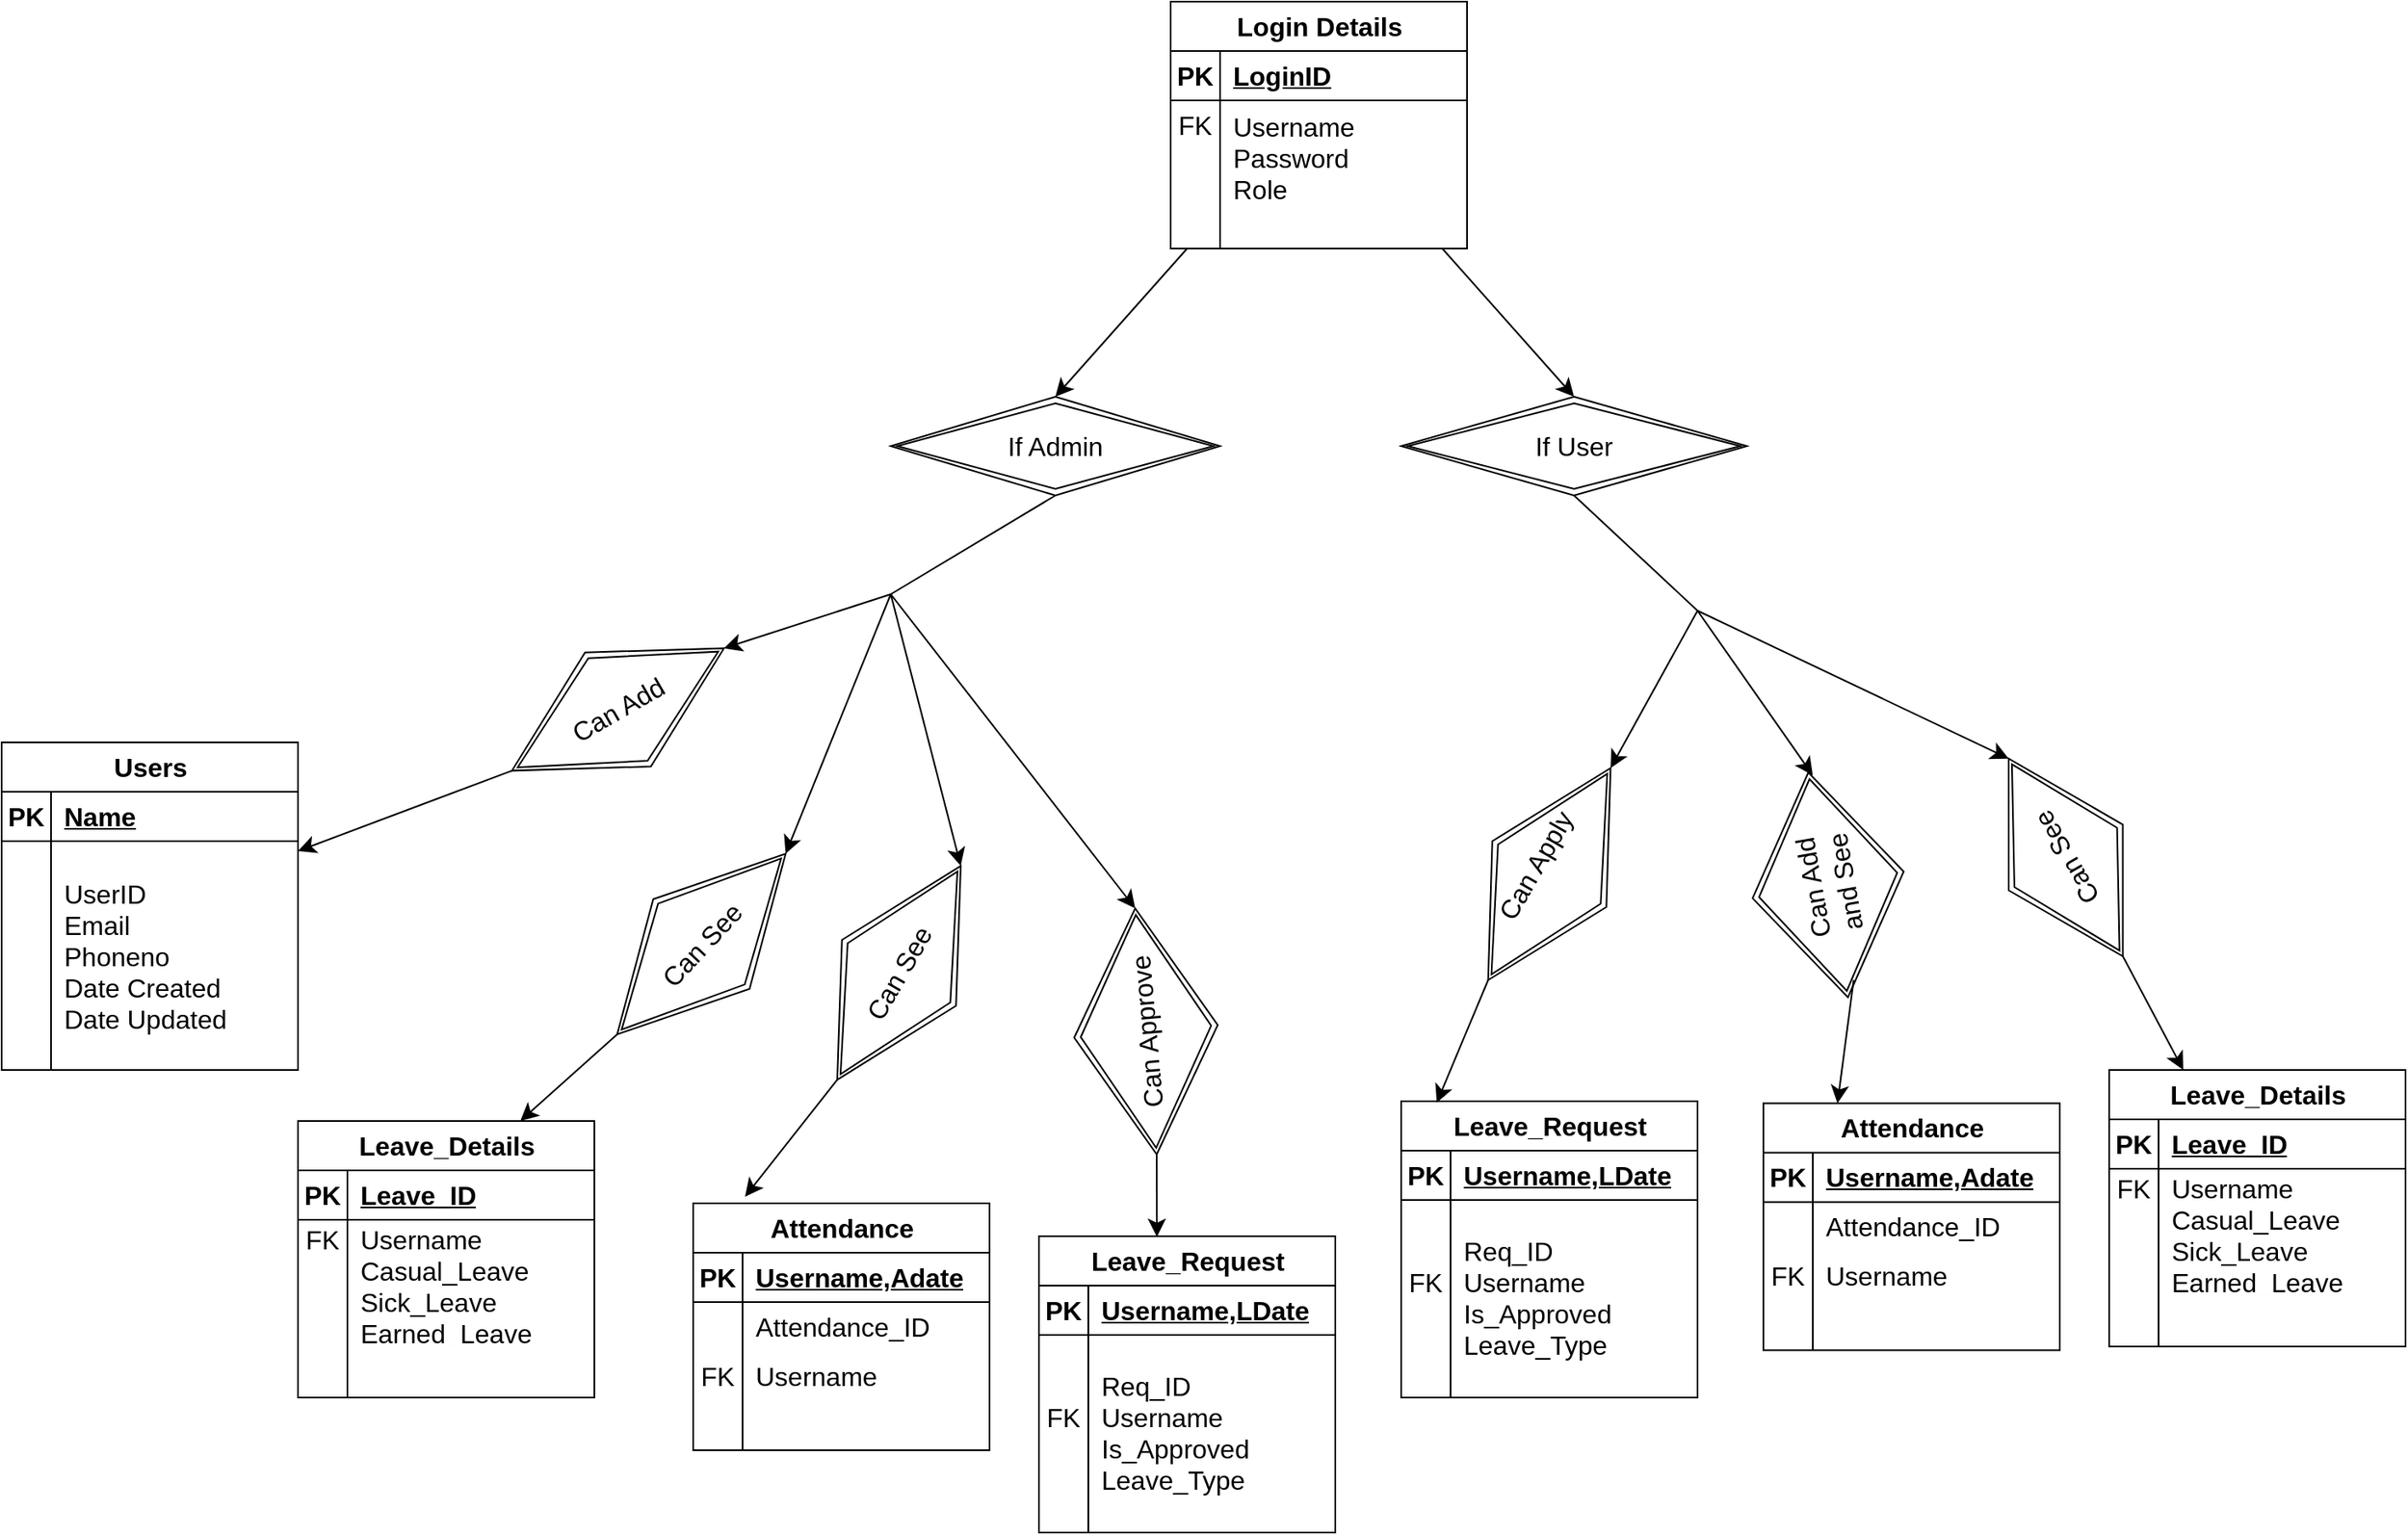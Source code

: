 <mxfile version="21.5.2" type="github">
  <diagram id="R2lEEEUBdFMjLlhIrx00" name="Page-1">
    <mxGraphModel dx="2778" dy="888" grid="1" gridSize="10" guides="1" tooltips="1" connect="1" arrows="1" fold="1" page="1" pageScale="1" pageWidth="850" pageHeight="1100" math="0" shadow="0" extFonts="Permanent Marker^https://fonts.googleapis.com/css?family=Permanent+Marker">
      <root>
        <mxCell id="0" />
        <mxCell id="1" parent="0" />
        <mxCell id="YliIZxJIb5oPG0erDRnV-9" value="Leave_Details" style="shape=table;startSize=30;container=1;collapsible=1;childLayout=tableLayout;fixedRows=1;rowLines=0;fontStyle=1;align=center;resizeLast=1;html=1;fontSize=16;" parent="1" vertex="1">
          <mxGeometry x="-630" y="760" width="180" height="168" as="geometry" />
        </mxCell>
        <mxCell id="YliIZxJIb5oPG0erDRnV-10" value="" style="shape=tableRow;horizontal=0;startSize=0;swimlaneHead=0;swimlaneBody=0;fillColor=none;collapsible=0;dropTarget=0;points=[[0,0.5],[1,0.5]];portConstraint=eastwest;top=0;left=0;right=0;bottom=1;fontSize=16;" parent="YliIZxJIb5oPG0erDRnV-9" vertex="1">
          <mxGeometry y="30" width="180" height="30" as="geometry" />
        </mxCell>
        <mxCell id="YliIZxJIb5oPG0erDRnV-11" value="PK" style="shape=partialRectangle;connectable=0;fillColor=none;top=0;left=0;bottom=0;right=0;fontStyle=1;overflow=hidden;whiteSpace=wrap;html=1;fontSize=16;" parent="YliIZxJIb5oPG0erDRnV-10" vertex="1">
          <mxGeometry width="30" height="30" as="geometry">
            <mxRectangle width="30" height="30" as="alternateBounds" />
          </mxGeometry>
        </mxCell>
        <mxCell id="YliIZxJIb5oPG0erDRnV-12" value="Leave_ID" style="shape=partialRectangle;connectable=0;fillColor=none;top=0;left=0;bottom=0;right=0;align=left;spacingLeft=6;fontStyle=5;overflow=hidden;whiteSpace=wrap;html=1;fontSize=16;" parent="YliIZxJIb5oPG0erDRnV-10" vertex="1">
          <mxGeometry x="30" width="150" height="30" as="geometry">
            <mxRectangle width="150" height="30" as="alternateBounds" />
          </mxGeometry>
        </mxCell>
        <mxCell id="YliIZxJIb5oPG0erDRnV-16" value="" style="shape=tableRow;horizontal=0;startSize=0;swimlaneHead=0;swimlaneBody=0;fillColor=none;collapsible=0;dropTarget=0;points=[[0,0.5],[1,0.5]];portConstraint=eastwest;top=0;left=0;right=0;bottom=0;fontSize=16;" parent="YliIZxJIb5oPG0erDRnV-9" vertex="1">
          <mxGeometry y="60" width="180" height="78" as="geometry" />
        </mxCell>
        <mxCell id="YliIZxJIb5oPG0erDRnV-17" value="FK&lt;br&gt;&lt;br&gt;&lt;br&gt;&lt;br&gt;" style="shape=partialRectangle;connectable=0;fillColor=none;top=0;left=0;bottom=0;right=0;editable=1;overflow=hidden;whiteSpace=wrap;html=1;fontSize=16;" parent="YliIZxJIb5oPG0erDRnV-16" vertex="1">
          <mxGeometry width="30" height="78" as="geometry">
            <mxRectangle width="30" height="78" as="alternateBounds" />
          </mxGeometry>
        </mxCell>
        <mxCell id="YliIZxJIb5oPG0erDRnV-18" value="Username&lt;br&gt;Casual_Leave&lt;br&gt;Sick_Leave&lt;br&gt;Earned_Leave&lt;br&gt;" style="shape=partialRectangle;connectable=0;fillColor=none;top=0;left=0;bottom=0;right=0;align=left;spacingLeft=6;overflow=hidden;whiteSpace=wrap;html=1;fontSize=16;" parent="YliIZxJIb5oPG0erDRnV-16" vertex="1">
          <mxGeometry x="30" width="150" height="78" as="geometry">
            <mxRectangle width="150" height="78" as="alternateBounds" />
          </mxGeometry>
        </mxCell>
        <mxCell id="YliIZxJIb5oPG0erDRnV-19" value="" style="shape=tableRow;horizontal=0;startSize=0;swimlaneHead=0;swimlaneBody=0;fillColor=none;collapsible=0;dropTarget=0;points=[[0,0.5],[1,0.5]];portConstraint=eastwest;top=0;left=0;right=0;bottom=0;fontSize=16;" parent="YliIZxJIb5oPG0erDRnV-9" vertex="1">
          <mxGeometry y="138" width="180" height="30" as="geometry" />
        </mxCell>
        <mxCell id="YliIZxJIb5oPG0erDRnV-20" value="" style="shape=partialRectangle;connectable=0;fillColor=none;top=0;left=0;bottom=0;right=0;editable=1;overflow=hidden;whiteSpace=wrap;html=1;fontSize=16;" parent="YliIZxJIb5oPG0erDRnV-19" vertex="1">
          <mxGeometry width="30" height="30" as="geometry">
            <mxRectangle width="30" height="30" as="alternateBounds" />
          </mxGeometry>
        </mxCell>
        <mxCell id="YliIZxJIb5oPG0erDRnV-21" value="" style="shape=partialRectangle;connectable=0;fillColor=none;top=0;left=0;bottom=0;right=0;align=left;spacingLeft=6;overflow=hidden;whiteSpace=wrap;html=1;fontSize=16;" parent="YliIZxJIb5oPG0erDRnV-19" vertex="1">
          <mxGeometry x="30" width="150" height="30" as="geometry">
            <mxRectangle width="150" height="30" as="alternateBounds" />
          </mxGeometry>
        </mxCell>
        <mxCell id="YliIZxJIb5oPG0erDRnV-22" value="Login Details" style="shape=table;startSize=30;container=1;collapsible=1;childLayout=tableLayout;fixedRows=1;rowLines=0;fontStyle=1;align=center;resizeLast=1;html=1;fontSize=16;" parent="1" vertex="1">
          <mxGeometry x="-100" y="80" width="180" height="150" as="geometry" />
        </mxCell>
        <mxCell id="YliIZxJIb5oPG0erDRnV-23" value="" style="shape=tableRow;horizontal=0;startSize=0;swimlaneHead=0;swimlaneBody=0;fillColor=none;collapsible=0;dropTarget=0;points=[[0,0.5],[1,0.5]];portConstraint=eastwest;top=0;left=0;right=0;bottom=1;fontSize=16;" parent="YliIZxJIb5oPG0erDRnV-22" vertex="1">
          <mxGeometry y="30" width="180" height="30" as="geometry" />
        </mxCell>
        <mxCell id="YliIZxJIb5oPG0erDRnV-24" value="PK" style="shape=partialRectangle;connectable=0;fillColor=none;top=0;left=0;bottom=0;right=0;fontStyle=1;overflow=hidden;whiteSpace=wrap;html=1;fontSize=16;" parent="YliIZxJIb5oPG0erDRnV-23" vertex="1">
          <mxGeometry width="30" height="30" as="geometry">
            <mxRectangle width="30" height="30" as="alternateBounds" />
          </mxGeometry>
        </mxCell>
        <mxCell id="YliIZxJIb5oPG0erDRnV-25" value="LoginID" style="shape=partialRectangle;connectable=0;fillColor=none;top=0;left=0;bottom=0;right=0;align=left;spacingLeft=6;fontStyle=5;overflow=hidden;whiteSpace=wrap;html=1;fontSize=16;" parent="YliIZxJIb5oPG0erDRnV-23" vertex="1">
          <mxGeometry x="30" width="150" height="30" as="geometry">
            <mxRectangle width="150" height="30" as="alternateBounds" />
          </mxGeometry>
        </mxCell>
        <mxCell id="YliIZxJIb5oPG0erDRnV-26" value="" style="shape=tableRow;horizontal=0;startSize=0;swimlaneHead=0;swimlaneBody=0;fillColor=none;collapsible=0;dropTarget=0;points=[[0,0.5],[1,0.5]];portConstraint=eastwest;top=0;left=0;right=0;bottom=0;fontSize=16;" parent="YliIZxJIb5oPG0erDRnV-22" vertex="1">
          <mxGeometry y="60" width="180" height="30" as="geometry" />
        </mxCell>
        <mxCell id="YliIZxJIb5oPG0erDRnV-27" value="FK" style="shape=partialRectangle;connectable=0;fillColor=none;top=0;left=0;bottom=0;right=0;editable=1;overflow=hidden;whiteSpace=wrap;html=1;fontSize=16;" parent="YliIZxJIb5oPG0erDRnV-26" vertex="1">
          <mxGeometry width="30" height="30" as="geometry">
            <mxRectangle width="30" height="30" as="alternateBounds" />
          </mxGeometry>
        </mxCell>
        <mxCell id="YliIZxJIb5oPG0erDRnV-28" value="" style="shape=partialRectangle;connectable=0;fillColor=none;top=0;left=0;bottom=0;right=0;align=left;spacingLeft=6;overflow=hidden;whiteSpace=wrap;html=1;fontSize=16;" parent="YliIZxJIb5oPG0erDRnV-26" vertex="1">
          <mxGeometry x="30" width="150" height="30" as="geometry">
            <mxRectangle width="150" height="30" as="alternateBounds" />
          </mxGeometry>
        </mxCell>
        <mxCell id="YliIZxJIb5oPG0erDRnV-29" value="" style="shape=tableRow;horizontal=0;startSize=0;swimlaneHead=0;swimlaneBody=0;fillColor=none;collapsible=0;dropTarget=0;points=[[0,0.5],[1,0.5]];portConstraint=eastwest;top=0;left=0;right=0;bottom=0;fontSize=16;" parent="YliIZxJIb5oPG0erDRnV-22" vertex="1">
          <mxGeometry y="90" width="180" height="30" as="geometry" />
        </mxCell>
        <mxCell id="YliIZxJIb5oPG0erDRnV-30" value="" style="shape=partialRectangle;connectable=0;fillColor=none;top=0;left=0;bottom=0;right=0;editable=1;overflow=hidden;whiteSpace=wrap;html=1;fontSize=16;" parent="YliIZxJIb5oPG0erDRnV-29" vertex="1">
          <mxGeometry width="30" height="30" as="geometry">
            <mxRectangle width="30" height="30" as="alternateBounds" />
          </mxGeometry>
        </mxCell>
        <mxCell id="YliIZxJIb5oPG0erDRnV-31" value="" style="shape=partialRectangle;connectable=0;fillColor=none;top=0;left=0;bottom=0;right=0;align=left;spacingLeft=6;overflow=hidden;whiteSpace=wrap;html=1;fontSize=16;" parent="YliIZxJIb5oPG0erDRnV-29" vertex="1">
          <mxGeometry x="30" width="150" height="30" as="geometry">
            <mxRectangle width="150" height="30" as="alternateBounds" />
          </mxGeometry>
        </mxCell>
        <mxCell id="YliIZxJIb5oPG0erDRnV-32" value="" style="shape=tableRow;horizontal=0;startSize=0;swimlaneHead=0;swimlaneBody=0;fillColor=none;collapsible=0;dropTarget=0;points=[[0,0.5],[1,0.5]];portConstraint=eastwest;top=0;left=0;right=0;bottom=0;fontSize=16;" parent="YliIZxJIb5oPG0erDRnV-22" vertex="1">
          <mxGeometry y="120" width="180" height="30" as="geometry" />
        </mxCell>
        <mxCell id="YliIZxJIb5oPG0erDRnV-33" value="" style="shape=partialRectangle;connectable=0;fillColor=none;top=0;left=0;bottom=0;right=0;editable=1;overflow=hidden;whiteSpace=wrap;html=1;fontSize=16;" parent="YliIZxJIb5oPG0erDRnV-32" vertex="1">
          <mxGeometry width="30" height="30" as="geometry">
            <mxRectangle width="30" height="30" as="alternateBounds" />
          </mxGeometry>
        </mxCell>
        <mxCell id="YliIZxJIb5oPG0erDRnV-34" value="" style="shape=partialRectangle;connectable=0;fillColor=none;top=0;left=0;bottom=0;right=0;align=left;spacingLeft=6;overflow=hidden;whiteSpace=wrap;html=1;fontSize=16;" parent="YliIZxJIb5oPG0erDRnV-32" vertex="1">
          <mxGeometry x="30" width="150" height="30" as="geometry">
            <mxRectangle width="150" height="30" as="alternateBounds" />
          </mxGeometry>
        </mxCell>
        <mxCell id="YliIZxJIb5oPG0erDRnV-44" value="Username&lt;br&gt;Password&lt;br&gt;Role" style="shape=partialRectangle;connectable=0;fillColor=none;top=0;left=0;bottom=0;right=0;align=left;spacingLeft=6;overflow=hidden;whiteSpace=wrap;html=1;fontSize=16;" parent="1" vertex="1">
          <mxGeometry x="-70" y="120" width="150" height="110" as="geometry">
            <mxRectangle width="150" height="30" as="alternateBounds" />
          </mxGeometry>
        </mxCell>
        <mxCell id="YliIZxJIb5oPG0erDRnV-47" value="Attendance" style="shape=table;startSize=30;container=1;collapsible=1;childLayout=tableLayout;fixedRows=1;rowLines=0;fontStyle=1;align=center;resizeLast=1;html=1;fontSize=16;" parent="1" vertex="1">
          <mxGeometry x="260" y="749.3" width="180" height="150" as="geometry" />
        </mxCell>
        <mxCell id="YliIZxJIb5oPG0erDRnV-48" value="" style="shape=tableRow;horizontal=0;startSize=0;swimlaneHead=0;swimlaneBody=0;fillColor=none;collapsible=0;dropTarget=0;points=[[0,0.5],[1,0.5]];portConstraint=eastwest;top=0;left=0;right=0;bottom=1;fontSize=16;" parent="YliIZxJIb5oPG0erDRnV-47" vertex="1">
          <mxGeometry y="30" width="180" height="30" as="geometry" />
        </mxCell>
        <mxCell id="YliIZxJIb5oPG0erDRnV-49" value="PK" style="shape=partialRectangle;connectable=0;fillColor=none;top=0;left=0;bottom=0;right=0;fontStyle=1;overflow=hidden;whiteSpace=wrap;html=1;fontSize=16;" parent="YliIZxJIb5oPG0erDRnV-48" vertex="1">
          <mxGeometry width="30" height="30" as="geometry">
            <mxRectangle width="30" height="30" as="alternateBounds" />
          </mxGeometry>
        </mxCell>
        <mxCell id="YliIZxJIb5oPG0erDRnV-50" value="Username,Adate" style="shape=partialRectangle;connectable=0;fillColor=none;top=0;left=0;bottom=0;right=0;align=left;spacingLeft=6;fontStyle=5;overflow=hidden;whiteSpace=wrap;html=1;fontSize=16;" parent="YliIZxJIb5oPG0erDRnV-48" vertex="1">
          <mxGeometry x="30" width="150" height="30" as="geometry">
            <mxRectangle width="150" height="30" as="alternateBounds" />
          </mxGeometry>
        </mxCell>
        <mxCell id="YliIZxJIb5oPG0erDRnV-51" value="" style="shape=tableRow;horizontal=0;startSize=0;swimlaneHead=0;swimlaneBody=0;fillColor=none;collapsible=0;dropTarget=0;points=[[0,0.5],[1,0.5]];portConstraint=eastwest;top=0;left=0;right=0;bottom=0;fontSize=16;" parent="YliIZxJIb5oPG0erDRnV-47" vertex="1">
          <mxGeometry y="60" width="180" height="30" as="geometry" />
        </mxCell>
        <mxCell id="YliIZxJIb5oPG0erDRnV-52" value="" style="shape=partialRectangle;connectable=0;fillColor=none;top=0;left=0;bottom=0;right=0;editable=1;overflow=hidden;whiteSpace=wrap;html=1;fontSize=16;" parent="YliIZxJIb5oPG0erDRnV-51" vertex="1">
          <mxGeometry width="30" height="30" as="geometry">
            <mxRectangle width="30" height="30" as="alternateBounds" />
          </mxGeometry>
        </mxCell>
        <mxCell id="YliIZxJIb5oPG0erDRnV-53" value="Attendance_ID&lt;br&gt;" style="shape=partialRectangle;connectable=0;fillColor=none;top=0;left=0;bottom=0;right=0;align=left;spacingLeft=6;overflow=hidden;whiteSpace=wrap;html=1;fontSize=16;" parent="YliIZxJIb5oPG0erDRnV-51" vertex="1">
          <mxGeometry x="30" width="150" height="30" as="geometry">
            <mxRectangle width="150" height="30" as="alternateBounds" />
          </mxGeometry>
        </mxCell>
        <mxCell id="YliIZxJIb5oPG0erDRnV-54" value="" style="shape=tableRow;horizontal=0;startSize=0;swimlaneHead=0;swimlaneBody=0;fillColor=none;collapsible=0;dropTarget=0;points=[[0,0.5],[1,0.5]];portConstraint=eastwest;top=0;left=0;right=0;bottom=0;fontSize=16;" parent="YliIZxJIb5oPG0erDRnV-47" vertex="1">
          <mxGeometry y="90" width="180" height="30" as="geometry" />
        </mxCell>
        <mxCell id="YliIZxJIb5oPG0erDRnV-55" value="FK" style="shape=partialRectangle;connectable=0;fillColor=none;top=0;left=0;bottom=0;right=0;editable=1;overflow=hidden;whiteSpace=wrap;html=1;fontSize=16;" parent="YliIZxJIb5oPG0erDRnV-54" vertex="1">
          <mxGeometry width="30" height="30" as="geometry">
            <mxRectangle width="30" height="30" as="alternateBounds" />
          </mxGeometry>
        </mxCell>
        <mxCell id="YliIZxJIb5oPG0erDRnV-56" value="Username" style="shape=partialRectangle;connectable=0;fillColor=none;top=0;left=0;bottom=0;right=0;align=left;spacingLeft=6;overflow=hidden;whiteSpace=wrap;html=1;fontSize=16;" parent="YliIZxJIb5oPG0erDRnV-54" vertex="1">
          <mxGeometry x="30" width="150" height="30" as="geometry">
            <mxRectangle width="150" height="30" as="alternateBounds" />
          </mxGeometry>
        </mxCell>
        <mxCell id="YliIZxJIb5oPG0erDRnV-57" value="" style="shape=tableRow;horizontal=0;startSize=0;swimlaneHead=0;swimlaneBody=0;fillColor=none;collapsible=0;dropTarget=0;points=[[0,0.5],[1,0.5]];portConstraint=eastwest;top=0;left=0;right=0;bottom=0;fontSize=16;" parent="YliIZxJIb5oPG0erDRnV-47" vertex="1">
          <mxGeometry y="120" width="180" height="30" as="geometry" />
        </mxCell>
        <mxCell id="YliIZxJIb5oPG0erDRnV-58" value="" style="shape=partialRectangle;connectable=0;fillColor=none;top=0;left=0;bottom=0;right=0;editable=1;overflow=hidden;whiteSpace=wrap;html=1;fontSize=16;" parent="YliIZxJIb5oPG0erDRnV-57" vertex="1">
          <mxGeometry width="30" height="30" as="geometry">
            <mxRectangle width="30" height="30" as="alternateBounds" />
          </mxGeometry>
        </mxCell>
        <mxCell id="YliIZxJIb5oPG0erDRnV-59" value="" style="shape=partialRectangle;connectable=0;fillColor=none;top=0;left=0;bottom=0;right=0;align=left;spacingLeft=6;overflow=hidden;whiteSpace=wrap;html=1;fontSize=16;" parent="YliIZxJIb5oPG0erDRnV-57" vertex="1">
          <mxGeometry x="30" width="150" height="30" as="geometry">
            <mxRectangle width="150" height="30" as="alternateBounds" />
          </mxGeometry>
        </mxCell>
        <mxCell id="ZD9JLy_YVw0MjDipp7hl-1" value="Users" style="shape=table;startSize=30;container=1;collapsible=1;childLayout=tableLayout;fixedRows=1;rowLines=0;fontStyle=1;align=center;resizeLast=1;html=1;fontSize=16;" parent="1" vertex="1">
          <mxGeometry x="-810" y="530" width="180" height="199" as="geometry" />
        </mxCell>
        <mxCell id="ZD9JLy_YVw0MjDipp7hl-2" value="" style="shape=tableRow;horizontal=0;startSize=0;swimlaneHead=0;swimlaneBody=0;fillColor=none;collapsible=0;dropTarget=0;points=[[0,0.5],[1,0.5]];portConstraint=eastwest;top=0;left=0;right=0;bottom=1;fontSize=16;" parent="ZD9JLy_YVw0MjDipp7hl-1" vertex="1">
          <mxGeometry y="30" width="180" height="30" as="geometry" />
        </mxCell>
        <mxCell id="ZD9JLy_YVw0MjDipp7hl-3" value="PK" style="shape=partialRectangle;connectable=0;fillColor=none;top=0;left=0;bottom=0;right=0;fontStyle=1;overflow=hidden;whiteSpace=wrap;html=1;fontSize=16;" parent="ZD9JLy_YVw0MjDipp7hl-2" vertex="1">
          <mxGeometry width="30" height="30" as="geometry">
            <mxRectangle width="30" height="30" as="alternateBounds" />
          </mxGeometry>
        </mxCell>
        <mxCell id="ZD9JLy_YVw0MjDipp7hl-4" value="Name" style="shape=partialRectangle;connectable=0;fillColor=none;top=0;left=0;bottom=0;right=0;align=left;spacingLeft=6;fontStyle=5;overflow=hidden;whiteSpace=wrap;html=1;fontSize=16;" parent="ZD9JLy_YVw0MjDipp7hl-2" vertex="1">
          <mxGeometry x="30" width="150" height="30" as="geometry">
            <mxRectangle width="150" height="30" as="alternateBounds" />
          </mxGeometry>
        </mxCell>
        <mxCell id="ZD9JLy_YVw0MjDipp7hl-8" value="" style="shape=tableRow;horizontal=0;startSize=0;swimlaneHead=0;swimlaneBody=0;fillColor=none;collapsible=0;dropTarget=0;points=[[0,0.5],[1,0.5]];portConstraint=eastwest;top=0;left=0;right=0;bottom=0;fontSize=16;" parent="ZD9JLy_YVw0MjDipp7hl-1" vertex="1">
          <mxGeometry y="60" width="180" height="139" as="geometry" />
        </mxCell>
        <mxCell id="ZD9JLy_YVw0MjDipp7hl-9" value="" style="shape=partialRectangle;connectable=0;fillColor=none;top=0;left=0;bottom=0;right=0;editable=1;overflow=hidden;whiteSpace=wrap;html=1;fontSize=16;" parent="ZD9JLy_YVw0MjDipp7hl-8" vertex="1">
          <mxGeometry width="30" height="139" as="geometry">
            <mxRectangle width="30" height="139" as="alternateBounds" />
          </mxGeometry>
        </mxCell>
        <mxCell id="ZD9JLy_YVw0MjDipp7hl-10" value="UserID&lt;br&gt;Email&lt;br&gt;Phoneno&lt;br&gt;Date Created&lt;br&gt;Date Updated" style="shape=partialRectangle;connectable=0;fillColor=none;top=0;left=0;bottom=0;right=0;align=left;spacingLeft=6;overflow=hidden;whiteSpace=wrap;html=1;fontSize=16;" parent="ZD9JLy_YVw0MjDipp7hl-8" vertex="1">
          <mxGeometry x="30" width="150" height="139" as="geometry">
            <mxRectangle width="150" height="139" as="alternateBounds" />
          </mxGeometry>
        </mxCell>
        <mxCell id="ZD9JLy_YVw0MjDipp7hl-11" style="edgeStyle=none;curved=1;rounded=0;orthogonalLoop=1;jettySize=auto;html=1;fontSize=12;startSize=8;endSize=8;" parent="1" edge="1">
          <mxGeometry relative="1" as="geometry">
            <mxPoint x="65" y="230" as="sourcePoint" />
            <mxPoint x="145" y="320" as="targetPoint" />
          </mxGeometry>
        </mxCell>
        <mxCell id="ZD9JLy_YVw0MjDipp7hl-12" value="If Admin" style="shape=rhombus;double=1;perimeter=rhombusPerimeter;whiteSpace=wrap;html=1;align=center;fontSize=16;" parent="1" vertex="1">
          <mxGeometry x="-270" y="320" width="200" height="60" as="geometry" />
        </mxCell>
        <mxCell id="ZD9JLy_YVw0MjDipp7hl-13" style="edgeStyle=none;curved=1;rounded=0;orthogonalLoop=1;jettySize=auto;html=1;fontSize=12;startSize=8;endSize=8;entryX=1;entryY=0.5;entryDx=0;entryDy=0;" parent="1" edge="1" target="QR5rWx1rBitArp3NjDIG-81">
          <mxGeometry relative="1" as="geometry">
            <mxPoint x="220" y="450" as="sourcePoint" />
            <mxPoint x="150" y="540" as="targetPoint" />
          </mxGeometry>
        </mxCell>
        <mxCell id="QR5rWx1rBitArp3NjDIG-3" value="Leave_Request" style="shape=table;startSize=30;container=1;collapsible=1;childLayout=tableLayout;fixedRows=1;rowLines=0;fontStyle=1;align=center;resizeLast=1;html=1;fontSize=16;" vertex="1" parent="1">
          <mxGeometry x="40" y="748" width="180" height="180" as="geometry" />
        </mxCell>
        <mxCell id="QR5rWx1rBitArp3NjDIG-4" value="" style="shape=tableRow;horizontal=0;startSize=0;swimlaneHead=0;swimlaneBody=0;fillColor=none;collapsible=0;dropTarget=0;points=[[0,0.5],[1,0.5]];portConstraint=eastwest;top=0;left=0;right=0;bottom=1;fontSize=16;" vertex="1" parent="QR5rWx1rBitArp3NjDIG-3">
          <mxGeometry y="30" width="180" height="30" as="geometry" />
        </mxCell>
        <mxCell id="QR5rWx1rBitArp3NjDIG-5" value="PK" style="shape=partialRectangle;connectable=0;fillColor=none;top=0;left=0;bottom=0;right=0;fontStyle=1;overflow=hidden;whiteSpace=wrap;html=1;fontSize=16;" vertex="1" parent="QR5rWx1rBitArp3NjDIG-4">
          <mxGeometry width="30" height="30" as="geometry">
            <mxRectangle width="30" height="30" as="alternateBounds" />
          </mxGeometry>
        </mxCell>
        <mxCell id="QR5rWx1rBitArp3NjDIG-6" value="Username,LDate" style="shape=partialRectangle;connectable=0;fillColor=none;top=0;left=0;bottom=0;right=0;align=left;spacingLeft=6;fontStyle=5;overflow=hidden;whiteSpace=wrap;html=1;fontSize=16;" vertex="1" parent="QR5rWx1rBitArp3NjDIG-4">
          <mxGeometry x="30" width="150" height="30" as="geometry">
            <mxRectangle width="150" height="30" as="alternateBounds" />
          </mxGeometry>
        </mxCell>
        <mxCell id="QR5rWx1rBitArp3NjDIG-7" value="" style="shape=tableRow;horizontal=0;startSize=0;swimlaneHead=0;swimlaneBody=0;fillColor=none;collapsible=0;dropTarget=0;points=[[0,0.5],[1,0.5]];portConstraint=eastwest;top=0;left=0;right=0;bottom=0;fontSize=16;" vertex="1" parent="QR5rWx1rBitArp3NjDIG-3">
          <mxGeometry y="60" width="180" height="100" as="geometry" />
        </mxCell>
        <mxCell id="QR5rWx1rBitArp3NjDIG-8" value="FK" style="shape=partialRectangle;connectable=0;fillColor=none;top=0;left=0;bottom=0;right=0;editable=1;overflow=hidden;whiteSpace=wrap;html=1;fontSize=16;" vertex="1" parent="QR5rWx1rBitArp3NjDIG-7">
          <mxGeometry width="30" height="100" as="geometry">
            <mxRectangle width="30" height="100" as="alternateBounds" />
          </mxGeometry>
        </mxCell>
        <mxCell id="QR5rWx1rBitArp3NjDIG-9" value="&lt;br&gt;Req_ID&lt;br&gt;Username&lt;br&gt;Is_Approved&lt;br&gt;Leave_Type" style="shape=partialRectangle;connectable=0;fillColor=none;top=0;left=0;bottom=0;right=0;align=left;spacingLeft=6;overflow=hidden;whiteSpace=wrap;html=1;fontSize=16;" vertex="1" parent="QR5rWx1rBitArp3NjDIG-7">
          <mxGeometry x="30" width="150" height="100" as="geometry">
            <mxRectangle width="150" height="100" as="alternateBounds" />
          </mxGeometry>
        </mxCell>
        <mxCell id="QR5rWx1rBitArp3NjDIG-10" value="" style="shape=tableRow;horizontal=0;startSize=0;swimlaneHead=0;swimlaneBody=0;fillColor=none;collapsible=0;dropTarget=0;points=[[0,0.5],[1,0.5]];portConstraint=eastwest;top=0;left=0;right=0;bottom=0;fontSize=16;" vertex="1" parent="QR5rWx1rBitArp3NjDIG-3">
          <mxGeometry y="160" width="180" height="20" as="geometry" />
        </mxCell>
        <mxCell id="QR5rWx1rBitArp3NjDIG-11" value="" style="shape=partialRectangle;connectable=0;fillColor=none;top=0;left=0;bottom=0;right=0;editable=1;overflow=hidden;whiteSpace=wrap;html=1;fontSize=16;" vertex="1" parent="QR5rWx1rBitArp3NjDIG-10">
          <mxGeometry width="30" height="20" as="geometry">
            <mxRectangle width="30" height="20" as="alternateBounds" />
          </mxGeometry>
        </mxCell>
        <mxCell id="QR5rWx1rBitArp3NjDIG-12" value="" style="shape=partialRectangle;connectable=0;fillColor=none;top=0;left=0;bottom=0;right=0;align=left;spacingLeft=6;overflow=hidden;whiteSpace=wrap;html=1;fontSize=16;" vertex="1" parent="QR5rWx1rBitArp3NjDIG-10">
          <mxGeometry x="30" width="150" height="20" as="geometry">
            <mxRectangle width="150" height="20" as="alternateBounds" />
          </mxGeometry>
        </mxCell>
        <mxCell id="QR5rWx1rBitArp3NjDIG-14" style="edgeStyle=none;curved=1;rounded=0;orthogonalLoop=1;jettySize=auto;html=1;fontSize=12;startSize=8;endSize=8;" edge="1" parent="1">
          <mxGeometry relative="1" as="geometry">
            <mxPoint x="-90" y="230" as="sourcePoint" />
            <mxPoint x="-170" y="320" as="targetPoint" />
          </mxGeometry>
        </mxCell>
        <mxCell id="QR5rWx1rBitArp3NjDIG-15" value="If User" style="shape=rhombus;double=1;perimeter=rhombusPerimeter;whiteSpace=wrap;html=1;align=center;fontSize=16;rotation=0;" vertex="1" parent="1">
          <mxGeometry x="40" y="320" width="210" height="60" as="geometry" />
        </mxCell>
        <mxCell id="QR5rWx1rBitArp3NjDIG-16" style="edgeStyle=none;curved=1;rounded=0;orthogonalLoop=1;jettySize=auto;html=1;fontSize=12;startSize=8;endSize=8;entryX=0.75;entryY=0;entryDx=0;entryDy=0;exitX=0;exitY=0.5;exitDx=0;exitDy=0;exitPerimeter=0;" edge="1" parent="1" source="QR5rWx1rBitArp3NjDIG-55" target="YliIZxJIb5oPG0erDRnV-9">
          <mxGeometry relative="1" as="geometry">
            <mxPoint x="-510" y="500" as="sourcePoint" />
            <mxPoint x="-550" y="530" as="targetPoint" />
            <Array as="points" />
          </mxGeometry>
        </mxCell>
        <mxCell id="QR5rWx1rBitArp3NjDIG-17" value="Leave_Details" style="shape=table;startSize=30;container=1;collapsible=1;childLayout=tableLayout;fixedRows=1;rowLines=0;fontStyle=1;align=center;resizeLast=1;html=1;fontSize=16;" vertex="1" parent="1">
          <mxGeometry x="470" y="729" width="180" height="168" as="geometry" />
        </mxCell>
        <mxCell id="QR5rWx1rBitArp3NjDIG-18" value="" style="shape=tableRow;horizontal=0;startSize=0;swimlaneHead=0;swimlaneBody=0;fillColor=none;collapsible=0;dropTarget=0;points=[[0,0.5],[1,0.5]];portConstraint=eastwest;top=0;left=0;right=0;bottom=1;fontSize=16;" vertex="1" parent="QR5rWx1rBitArp3NjDIG-17">
          <mxGeometry y="30" width="180" height="30" as="geometry" />
        </mxCell>
        <mxCell id="QR5rWx1rBitArp3NjDIG-19" value="PK" style="shape=partialRectangle;connectable=0;fillColor=none;top=0;left=0;bottom=0;right=0;fontStyle=1;overflow=hidden;whiteSpace=wrap;html=1;fontSize=16;" vertex="1" parent="QR5rWx1rBitArp3NjDIG-18">
          <mxGeometry width="30" height="30" as="geometry">
            <mxRectangle width="30" height="30" as="alternateBounds" />
          </mxGeometry>
        </mxCell>
        <mxCell id="QR5rWx1rBitArp3NjDIG-20" value="Leave_ID" style="shape=partialRectangle;connectable=0;fillColor=none;top=0;left=0;bottom=0;right=0;align=left;spacingLeft=6;fontStyle=5;overflow=hidden;whiteSpace=wrap;html=1;fontSize=16;" vertex="1" parent="QR5rWx1rBitArp3NjDIG-18">
          <mxGeometry x="30" width="150" height="30" as="geometry">
            <mxRectangle width="150" height="30" as="alternateBounds" />
          </mxGeometry>
        </mxCell>
        <mxCell id="QR5rWx1rBitArp3NjDIG-21" value="" style="shape=tableRow;horizontal=0;startSize=0;swimlaneHead=0;swimlaneBody=0;fillColor=none;collapsible=0;dropTarget=0;points=[[0,0.5],[1,0.5]];portConstraint=eastwest;top=0;left=0;right=0;bottom=0;fontSize=16;" vertex="1" parent="QR5rWx1rBitArp3NjDIG-17">
          <mxGeometry y="60" width="180" height="78" as="geometry" />
        </mxCell>
        <mxCell id="QR5rWx1rBitArp3NjDIG-22" value="FK&lt;br&gt;&lt;br&gt;&lt;br&gt;&lt;br&gt;" style="shape=partialRectangle;connectable=0;fillColor=none;top=0;left=0;bottom=0;right=0;editable=1;overflow=hidden;whiteSpace=wrap;html=1;fontSize=16;" vertex="1" parent="QR5rWx1rBitArp3NjDIG-21">
          <mxGeometry width="30" height="78" as="geometry">
            <mxRectangle width="30" height="78" as="alternateBounds" />
          </mxGeometry>
        </mxCell>
        <mxCell id="QR5rWx1rBitArp3NjDIG-23" value="Username&lt;br&gt;Casual_Leave&lt;br&gt;Sick_Leave&lt;br&gt;Earned_Leave&lt;br&gt;" style="shape=partialRectangle;connectable=0;fillColor=none;top=0;left=0;bottom=0;right=0;align=left;spacingLeft=6;overflow=hidden;whiteSpace=wrap;html=1;fontSize=16;" vertex="1" parent="QR5rWx1rBitArp3NjDIG-21">
          <mxGeometry x="30" width="150" height="78" as="geometry">
            <mxRectangle width="150" height="78" as="alternateBounds" />
          </mxGeometry>
        </mxCell>
        <mxCell id="QR5rWx1rBitArp3NjDIG-24" value="" style="shape=tableRow;horizontal=0;startSize=0;swimlaneHead=0;swimlaneBody=0;fillColor=none;collapsible=0;dropTarget=0;points=[[0,0.5],[1,0.5]];portConstraint=eastwest;top=0;left=0;right=0;bottom=0;fontSize=16;" vertex="1" parent="QR5rWx1rBitArp3NjDIG-17">
          <mxGeometry y="138" width="180" height="30" as="geometry" />
        </mxCell>
        <mxCell id="QR5rWx1rBitArp3NjDIG-25" value="" style="shape=partialRectangle;connectable=0;fillColor=none;top=0;left=0;bottom=0;right=0;editable=1;overflow=hidden;whiteSpace=wrap;html=1;fontSize=16;" vertex="1" parent="QR5rWx1rBitArp3NjDIG-24">
          <mxGeometry width="30" height="30" as="geometry">
            <mxRectangle width="30" height="30" as="alternateBounds" />
          </mxGeometry>
        </mxCell>
        <mxCell id="QR5rWx1rBitArp3NjDIG-26" value="" style="shape=partialRectangle;connectable=0;fillColor=none;top=0;left=0;bottom=0;right=0;align=left;spacingLeft=6;overflow=hidden;whiteSpace=wrap;html=1;fontSize=16;" vertex="1" parent="QR5rWx1rBitArp3NjDIG-24">
          <mxGeometry x="30" width="150" height="30" as="geometry">
            <mxRectangle width="150" height="30" as="alternateBounds" />
          </mxGeometry>
        </mxCell>
        <mxCell id="QR5rWx1rBitArp3NjDIG-41" value="Attendance" style="shape=table;startSize=30;container=1;collapsible=1;childLayout=tableLayout;fixedRows=1;rowLines=0;fontStyle=1;align=center;resizeLast=1;html=1;fontSize=16;" vertex="1" parent="1">
          <mxGeometry x="-390" y="810" width="180" height="150" as="geometry" />
        </mxCell>
        <mxCell id="QR5rWx1rBitArp3NjDIG-42" value="" style="shape=tableRow;horizontal=0;startSize=0;swimlaneHead=0;swimlaneBody=0;fillColor=none;collapsible=0;dropTarget=0;points=[[0,0.5],[1,0.5]];portConstraint=eastwest;top=0;left=0;right=0;bottom=1;fontSize=16;" vertex="1" parent="QR5rWx1rBitArp3NjDIG-41">
          <mxGeometry y="30" width="180" height="30" as="geometry" />
        </mxCell>
        <mxCell id="QR5rWx1rBitArp3NjDIG-43" value="PK" style="shape=partialRectangle;connectable=0;fillColor=none;top=0;left=0;bottom=0;right=0;fontStyle=1;overflow=hidden;whiteSpace=wrap;html=1;fontSize=16;" vertex="1" parent="QR5rWx1rBitArp3NjDIG-42">
          <mxGeometry width="30" height="30" as="geometry">
            <mxRectangle width="30" height="30" as="alternateBounds" />
          </mxGeometry>
        </mxCell>
        <mxCell id="QR5rWx1rBitArp3NjDIG-44" value="Username,Adate" style="shape=partialRectangle;connectable=0;fillColor=none;top=0;left=0;bottom=0;right=0;align=left;spacingLeft=6;fontStyle=5;overflow=hidden;whiteSpace=wrap;html=1;fontSize=16;" vertex="1" parent="QR5rWx1rBitArp3NjDIG-42">
          <mxGeometry x="30" width="150" height="30" as="geometry">
            <mxRectangle width="150" height="30" as="alternateBounds" />
          </mxGeometry>
        </mxCell>
        <mxCell id="QR5rWx1rBitArp3NjDIG-45" value="" style="shape=tableRow;horizontal=0;startSize=0;swimlaneHead=0;swimlaneBody=0;fillColor=none;collapsible=0;dropTarget=0;points=[[0,0.5],[1,0.5]];portConstraint=eastwest;top=0;left=0;right=0;bottom=0;fontSize=16;" vertex="1" parent="QR5rWx1rBitArp3NjDIG-41">
          <mxGeometry y="60" width="180" height="30" as="geometry" />
        </mxCell>
        <mxCell id="QR5rWx1rBitArp3NjDIG-46" value="" style="shape=partialRectangle;connectable=0;fillColor=none;top=0;left=0;bottom=0;right=0;editable=1;overflow=hidden;whiteSpace=wrap;html=1;fontSize=16;" vertex="1" parent="QR5rWx1rBitArp3NjDIG-45">
          <mxGeometry width="30" height="30" as="geometry">
            <mxRectangle width="30" height="30" as="alternateBounds" />
          </mxGeometry>
        </mxCell>
        <mxCell id="QR5rWx1rBitArp3NjDIG-47" value="Attendance_ID&lt;br&gt;" style="shape=partialRectangle;connectable=0;fillColor=none;top=0;left=0;bottom=0;right=0;align=left;spacingLeft=6;overflow=hidden;whiteSpace=wrap;html=1;fontSize=16;" vertex="1" parent="QR5rWx1rBitArp3NjDIG-45">
          <mxGeometry x="30" width="150" height="30" as="geometry">
            <mxRectangle width="150" height="30" as="alternateBounds" />
          </mxGeometry>
        </mxCell>
        <mxCell id="QR5rWx1rBitArp3NjDIG-48" value="" style="shape=tableRow;horizontal=0;startSize=0;swimlaneHead=0;swimlaneBody=0;fillColor=none;collapsible=0;dropTarget=0;points=[[0,0.5],[1,0.5]];portConstraint=eastwest;top=0;left=0;right=0;bottom=0;fontSize=16;" vertex="1" parent="QR5rWx1rBitArp3NjDIG-41">
          <mxGeometry y="90" width="180" height="30" as="geometry" />
        </mxCell>
        <mxCell id="QR5rWx1rBitArp3NjDIG-49" value="FK" style="shape=partialRectangle;connectable=0;fillColor=none;top=0;left=0;bottom=0;right=0;editable=1;overflow=hidden;whiteSpace=wrap;html=1;fontSize=16;" vertex="1" parent="QR5rWx1rBitArp3NjDIG-48">
          <mxGeometry width="30" height="30" as="geometry">
            <mxRectangle width="30" height="30" as="alternateBounds" />
          </mxGeometry>
        </mxCell>
        <mxCell id="QR5rWx1rBitArp3NjDIG-50" value="Username" style="shape=partialRectangle;connectable=0;fillColor=none;top=0;left=0;bottom=0;right=0;align=left;spacingLeft=6;overflow=hidden;whiteSpace=wrap;html=1;fontSize=16;" vertex="1" parent="QR5rWx1rBitArp3NjDIG-48">
          <mxGeometry x="30" width="150" height="30" as="geometry">
            <mxRectangle width="150" height="30" as="alternateBounds" />
          </mxGeometry>
        </mxCell>
        <mxCell id="QR5rWx1rBitArp3NjDIG-51" value="" style="shape=tableRow;horizontal=0;startSize=0;swimlaneHead=0;swimlaneBody=0;fillColor=none;collapsible=0;dropTarget=0;points=[[0,0.5],[1,0.5]];portConstraint=eastwest;top=0;left=0;right=0;bottom=0;fontSize=16;" vertex="1" parent="QR5rWx1rBitArp3NjDIG-41">
          <mxGeometry y="120" width="180" height="30" as="geometry" />
        </mxCell>
        <mxCell id="QR5rWx1rBitArp3NjDIG-52" value="" style="shape=partialRectangle;connectable=0;fillColor=none;top=0;left=0;bottom=0;right=0;editable=1;overflow=hidden;whiteSpace=wrap;html=1;fontSize=16;" vertex="1" parent="QR5rWx1rBitArp3NjDIG-51">
          <mxGeometry width="30" height="30" as="geometry">
            <mxRectangle width="30" height="30" as="alternateBounds" />
          </mxGeometry>
        </mxCell>
        <mxCell id="QR5rWx1rBitArp3NjDIG-53" value="" style="shape=partialRectangle;connectable=0;fillColor=none;top=0;left=0;bottom=0;right=0;align=left;spacingLeft=6;overflow=hidden;whiteSpace=wrap;html=1;fontSize=16;" vertex="1" parent="QR5rWx1rBitArp3NjDIG-51">
          <mxGeometry x="30" width="150" height="30" as="geometry">
            <mxRectangle width="150" height="30" as="alternateBounds" />
          </mxGeometry>
        </mxCell>
        <mxCell id="QR5rWx1rBitArp3NjDIG-54" value="" style="endArrow=none;html=1;rounded=0;" edge="1" parent="1">
          <mxGeometry relative="1" as="geometry">
            <mxPoint x="-270" y="440" as="sourcePoint" />
            <mxPoint x="-170" y="380" as="targetPoint" />
          </mxGeometry>
        </mxCell>
        <mxCell id="QR5rWx1rBitArp3NjDIG-55" value="Can See" style="shape=rhombus;double=1;perimeter=rhombusPerimeter;whiteSpace=wrap;html=1;align=center;fontSize=16;rotation=-47;" vertex="1" parent="1">
          <mxGeometry x="-460.0" y="612.5" width="150" height="80" as="geometry" />
        </mxCell>
        <mxCell id="QR5rWx1rBitArp3NjDIG-56" value="" style="endArrow=none;html=1;rounded=0;entryX=0.5;entryY=1;entryDx=0;entryDy=0;" edge="1" parent="1" target="QR5rWx1rBitArp3NjDIG-15">
          <mxGeometry relative="1" as="geometry">
            <mxPoint x="220" y="450" as="sourcePoint" />
            <mxPoint x="110" y="380" as="targetPoint" />
          </mxGeometry>
        </mxCell>
        <mxCell id="QR5rWx1rBitArp3NjDIG-57" style="edgeStyle=none;curved=1;rounded=0;orthogonalLoop=1;jettySize=auto;html=1;fontSize=12;startSize=8;endSize=8;entryX=1;entryY=0.5;entryDx=0;entryDy=0;" edge="1" parent="1" target="QR5rWx1rBitArp3NjDIG-55">
          <mxGeometry relative="1" as="geometry">
            <mxPoint x="-270" y="440" as="sourcePoint" />
            <mxPoint x="-340" y="496" as="targetPoint" />
          </mxGeometry>
        </mxCell>
        <mxCell id="QR5rWx1rBitArp3NjDIG-58" style="edgeStyle=none;curved=1;rounded=0;orthogonalLoop=1;jettySize=auto;html=1;fontSize=12;startSize=8;endSize=8;entryX=1;entryY=0.5;entryDx=0;entryDy=0;" edge="1" parent="1" target="QR5rWx1rBitArp3NjDIG-59">
          <mxGeometry relative="1" as="geometry">
            <mxPoint x="-270" y="440" as="sourcePoint" />
            <mxPoint x="-350" y="530" as="targetPoint" />
          </mxGeometry>
        </mxCell>
        <mxCell id="QR5rWx1rBitArp3NjDIG-59" value="Can Add" style="shape=rhombus;double=1;perimeter=rhombusPerimeter;whiteSpace=wrap;html=1;align=center;fontSize=16;rotation=-30;" vertex="1" parent="1">
          <mxGeometry x="-510" y="470" width="148.66" height="80" as="geometry" />
        </mxCell>
        <mxCell id="QR5rWx1rBitArp3NjDIG-61" style="edgeStyle=none;curved=1;rounded=0;orthogonalLoop=1;jettySize=auto;html=1;fontSize=12;startSize=8;endSize=8;entryX=1.009;entryY=0.143;entryDx=0;entryDy=0;entryPerimeter=0;exitX=0;exitY=0.5;exitDx=0;exitDy=0;" edge="1" parent="1" source="QR5rWx1rBitArp3NjDIG-59">
          <mxGeometry relative="1" as="geometry">
            <mxPoint x="-542" y="540" as="sourcePoint" />
            <mxPoint x="-630" y="596" as="targetPoint" />
          </mxGeometry>
        </mxCell>
        <mxCell id="QR5rWx1rBitArp3NjDIG-62" value="Can See" style="shape=rhombus;double=1;perimeter=rhombusPerimeter;whiteSpace=wrap;html=1;align=center;fontSize=16;rotation=-60;" vertex="1" parent="1">
          <mxGeometry x="-340.0" y="630" width="150" height="80" as="geometry" />
        </mxCell>
        <mxCell id="QR5rWx1rBitArp3NjDIG-63" style="edgeStyle=none;curved=1;rounded=0;orthogonalLoop=1;jettySize=auto;html=1;fontSize=12;startSize=8;endSize=8;entryX=0.175;entryY=-0.027;entryDx=0;entryDy=0;exitX=0;exitY=0.5;exitDx=0;exitDy=0;entryPerimeter=0;" edge="1" parent="1" source="QR5rWx1rBitArp3NjDIG-62" target="QR5rWx1rBitArp3NjDIG-41">
          <mxGeometry relative="1" as="geometry">
            <mxPoint x="-271" y="729" as="sourcePoint" />
            <mxPoint x="-330" y="782" as="targetPoint" />
            <Array as="points" />
          </mxGeometry>
        </mxCell>
        <mxCell id="QR5rWx1rBitArp3NjDIG-64" style="edgeStyle=none;curved=1;rounded=0;orthogonalLoop=1;jettySize=auto;html=1;fontSize=12;startSize=8;endSize=8;entryX=1;entryY=0.5;entryDx=0;entryDy=0;" edge="1" parent="1" target="QR5rWx1rBitArp3NjDIG-62">
          <mxGeometry relative="1" as="geometry">
            <mxPoint x="-270" y="440" as="sourcePoint" />
            <mxPoint x="-324" y="608" as="targetPoint" />
          </mxGeometry>
        </mxCell>
        <mxCell id="QR5rWx1rBitArp3NjDIG-65" value="Leave_Request" style="shape=table;startSize=30;container=1;collapsible=1;childLayout=tableLayout;fixedRows=1;rowLines=0;fontStyle=1;align=center;resizeLast=1;html=1;fontSize=16;" vertex="1" parent="1">
          <mxGeometry x="-180" y="830" width="180" height="180" as="geometry" />
        </mxCell>
        <mxCell id="QR5rWx1rBitArp3NjDIG-66" value="" style="shape=tableRow;horizontal=0;startSize=0;swimlaneHead=0;swimlaneBody=0;fillColor=none;collapsible=0;dropTarget=0;points=[[0,0.5],[1,0.5]];portConstraint=eastwest;top=0;left=0;right=0;bottom=1;fontSize=16;" vertex="1" parent="QR5rWx1rBitArp3NjDIG-65">
          <mxGeometry y="30" width="180" height="30" as="geometry" />
        </mxCell>
        <mxCell id="QR5rWx1rBitArp3NjDIG-67" value="PK" style="shape=partialRectangle;connectable=0;fillColor=none;top=0;left=0;bottom=0;right=0;fontStyle=1;overflow=hidden;whiteSpace=wrap;html=1;fontSize=16;" vertex="1" parent="QR5rWx1rBitArp3NjDIG-66">
          <mxGeometry width="30" height="30" as="geometry">
            <mxRectangle width="30" height="30" as="alternateBounds" />
          </mxGeometry>
        </mxCell>
        <mxCell id="QR5rWx1rBitArp3NjDIG-68" value="Username,LDate" style="shape=partialRectangle;connectable=0;fillColor=none;top=0;left=0;bottom=0;right=0;align=left;spacingLeft=6;fontStyle=5;overflow=hidden;whiteSpace=wrap;html=1;fontSize=16;" vertex="1" parent="QR5rWx1rBitArp3NjDIG-66">
          <mxGeometry x="30" width="150" height="30" as="geometry">
            <mxRectangle width="150" height="30" as="alternateBounds" />
          </mxGeometry>
        </mxCell>
        <mxCell id="QR5rWx1rBitArp3NjDIG-69" value="" style="shape=tableRow;horizontal=0;startSize=0;swimlaneHead=0;swimlaneBody=0;fillColor=none;collapsible=0;dropTarget=0;points=[[0,0.5],[1,0.5]];portConstraint=eastwest;top=0;left=0;right=0;bottom=0;fontSize=16;" vertex="1" parent="QR5rWx1rBitArp3NjDIG-65">
          <mxGeometry y="60" width="180" height="100" as="geometry" />
        </mxCell>
        <mxCell id="QR5rWx1rBitArp3NjDIG-70" value="FK" style="shape=partialRectangle;connectable=0;fillColor=none;top=0;left=0;bottom=0;right=0;editable=1;overflow=hidden;whiteSpace=wrap;html=1;fontSize=16;" vertex="1" parent="QR5rWx1rBitArp3NjDIG-69">
          <mxGeometry width="30" height="100" as="geometry">
            <mxRectangle width="30" height="100" as="alternateBounds" />
          </mxGeometry>
        </mxCell>
        <mxCell id="QR5rWx1rBitArp3NjDIG-71" value="&lt;br&gt;Req_ID&lt;br&gt;Username&lt;br&gt;Is_Approved&lt;br&gt;Leave_Type" style="shape=partialRectangle;connectable=0;fillColor=none;top=0;left=0;bottom=0;right=0;align=left;spacingLeft=6;overflow=hidden;whiteSpace=wrap;html=1;fontSize=16;" vertex="1" parent="QR5rWx1rBitArp3NjDIG-69">
          <mxGeometry x="30" width="150" height="100" as="geometry">
            <mxRectangle width="150" height="100" as="alternateBounds" />
          </mxGeometry>
        </mxCell>
        <mxCell id="QR5rWx1rBitArp3NjDIG-72" value="" style="shape=tableRow;horizontal=0;startSize=0;swimlaneHead=0;swimlaneBody=0;fillColor=none;collapsible=0;dropTarget=0;points=[[0,0.5],[1,0.5]];portConstraint=eastwest;top=0;left=0;right=0;bottom=0;fontSize=16;" vertex="1" parent="QR5rWx1rBitArp3NjDIG-65">
          <mxGeometry y="160" width="180" height="20" as="geometry" />
        </mxCell>
        <mxCell id="QR5rWx1rBitArp3NjDIG-73" value="" style="shape=partialRectangle;connectable=0;fillColor=none;top=0;left=0;bottom=0;right=0;editable=1;overflow=hidden;whiteSpace=wrap;html=1;fontSize=16;" vertex="1" parent="QR5rWx1rBitArp3NjDIG-72">
          <mxGeometry width="30" height="20" as="geometry">
            <mxRectangle width="30" height="20" as="alternateBounds" />
          </mxGeometry>
        </mxCell>
        <mxCell id="QR5rWx1rBitArp3NjDIG-74" value="" style="shape=partialRectangle;connectable=0;fillColor=none;top=0;left=0;bottom=0;right=0;align=left;spacingLeft=6;overflow=hidden;whiteSpace=wrap;html=1;fontSize=16;" vertex="1" parent="QR5rWx1rBitArp3NjDIG-72">
          <mxGeometry x="30" width="150" height="20" as="geometry">
            <mxRectangle width="150" height="20" as="alternateBounds" />
          </mxGeometry>
        </mxCell>
        <mxCell id="QR5rWx1rBitArp3NjDIG-75" value="Can Approve&lt;br&gt;" style="shape=rhombus;double=1;perimeter=rhombusPerimeter;whiteSpace=wrap;html=1;align=center;fontSize=16;rotation=-95;" vertex="1" parent="1">
          <mxGeometry x="-190" y="661.8" width="150" height="87.5" as="geometry" />
        </mxCell>
        <mxCell id="QR5rWx1rBitArp3NjDIG-77" style="edgeStyle=none;curved=1;rounded=0;orthogonalLoop=1;jettySize=auto;html=1;fontSize=12;startSize=8;endSize=8;entryX=0.398;entryY=0.002;entryDx=0;entryDy=0;exitX=0;exitY=0.5;exitDx=0;exitDy=0;entryPerimeter=0;" edge="1" parent="1" source="QR5rWx1rBitArp3NjDIG-75" target="QR5rWx1rBitArp3NjDIG-65">
          <mxGeometry relative="1" as="geometry">
            <mxPoint x="-90" y="780" as="sourcePoint" />
            <mxPoint x="-120" y="840.5" as="targetPoint" />
            <Array as="points" />
          </mxGeometry>
        </mxCell>
        <mxCell id="QR5rWx1rBitArp3NjDIG-78" style="edgeStyle=none;curved=1;rounded=0;orthogonalLoop=1;jettySize=auto;html=1;fontSize=12;startSize=8;endSize=8;entryX=1;entryY=0.5;entryDx=0;entryDy=0;" edge="1" parent="1" target="QR5rWx1rBitArp3NjDIG-75">
          <mxGeometry relative="1" as="geometry">
            <mxPoint x="-270" y="440" as="sourcePoint" />
            <mxPoint x="-217" y="615" as="targetPoint" />
          </mxGeometry>
        </mxCell>
        <mxCell id="QR5rWx1rBitArp3NjDIG-79" style="edgeStyle=none;curved=1;rounded=0;orthogonalLoop=1;jettySize=auto;html=1;fontSize=12;startSize=8;endSize=8;" edge="1" parent="1">
          <mxGeometry relative="1" as="geometry">
            <mxPoint x="220" y="450" as="sourcePoint" />
            <mxPoint x="290" y="550" as="targetPoint" />
          </mxGeometry>
        </mxCell>
        <mxCell id="QR5rWx1rBitArp3NjDIG-80" style="edgeStyle=none;curved=1;rounded=0;orthogonalLoop=1;jettySize=auto;html=1;fontSize=12;startSize=8;endSize=8;entryX=1;entryY=0.5;entryDx=0;entryDy=0;" edge="1" parent="1" target="QR5rWx1rBitArp3NjDIG-86">
          <mxGeometry relative="1" as="geometry">
            <mxPoint x="220" y="450" as="sourcePoint" />
            <mxPoint x="420" y="530" as="targetPoint" />
          </mxGeometry>
        </mxCell>
        <mxCell id="QR5rWx1rBitArp3NjDIG-81" value="Can Apply&lt;br&gt;&lt;br&gt;" style="shape=rhombus;double=1;perimeter=rhombusPerimeter;whiteSpace=wrap;html=1;align=center;fontSize=16;rotation=-60;" vertex="1" parent="1">
          <mxGeometry x="55.67" y="570" width="148.66" height="80" as="geometry" />
        </mxCell>
        <mxCell id="QR5rWx1rBitArp3NjDIG-82" style="edgeStyle=none;curved=1;rounded=0;orthogonalLoop=1;jettySize=auto;html=1;fontSize=12;startSize=8;endSize=8;entryX=0.12;entryY=0.005;entryDx=0;entryDy=0;entryPerimeter=0;exitX=0;exitY=0.5;exitDx=0;exitDy=0;" edge="1" parent="1" source="QR5rWx1rBitArp3NjDIG-81" target="QR5rWx1rBitArp3NjDIG-3">
          <mxGeometry relative="1" as="geometry">
            <mxPoint x="80" y="658" as="sourcePoint" />
            <mxPoint x="10" y="748" as="targetPoint" />
          </mxGeometry>
        </mxCell>
        <mxCell id="QR5rWx1rBitArp3NjDIG-84" value="Can Add&lt;br&gt;and See&lt;br&gt;" style="shape=rhombus;double=1;perimeter=rhombusPerimeter;whiteSpace=wrap;html=1;align=center;fontSize=16;rotation=-100;" vertex="1" parent="1">
          <mxGeometry x="230" y="570" width="138.66" height="93.17" as="geometry" />
        </mxCell>
        <mxCell id="QR5rWx1rBitArp3NjDIG-85" style="edgeStyle=none;curved=1;rounded=0;orthogonalLoop=1;jettySize=auto;html=1;fontSize=12;startSize=8;endSize=8;entryX=0.25;entryY=0;entryDx=0;entryDy=0;exitX=0;exitY=0.5;exitDx=0;exitDy=0;" edge="1" parent="1" target="YliIZxJIb5oPG0erDRnV-47">
          <mxGeometry relative="1" as="geometry">
            <mxPoint x="314.83" y="674.3" as="sourcePoint" />
            <mxPoint x="283.83" y="749.3" as="targetPoint" />
          </mxGeometry>
        </mxCell>
        <mxCell id="QR5rWx1rBitArp3NjDIG-86" value="Can See" style="shape=rhombus;double=1;perimeter=rhombusPerimeter;whiteSpace=wrap;html=1;align=center;fontSize=16;rotation=-120;" vertex="1" parent="1">
          <mxGeometry x="374.3" y="559.88" width="138.66" height="80" as="geometry" />
        </mxCell>
        <mxCell id="QR5rWx1rBitArp3NjDIG-87" style="edgeStyle=none;curved=1;rounded=0;orthogonalLoop=1;jettySize=auto;html=1;fontSize=12;startSize=8;endSize=8;entryX=0.25;entryY=0;entryDx=0;entryDy=0;exitX=0;exitY=0.5;exitDx=0;exitDy=0;" edge="1" parent="1" source="QR5rWx1rBitArp3NjDIG-86" target="QR5rWx1rBitArp3NjDIG-17">
          <mxGeometry relative="1" as="geometry">
            <mxPoint x="480" y="650" as="sourcePoint" />
            <mxPoint x="470" y="724.7" as="targetPoint" />
          </mxGeometry>
        </mxCell>
      </root>
    </mxGraphModel>
  </diagram>
</mxfile>
